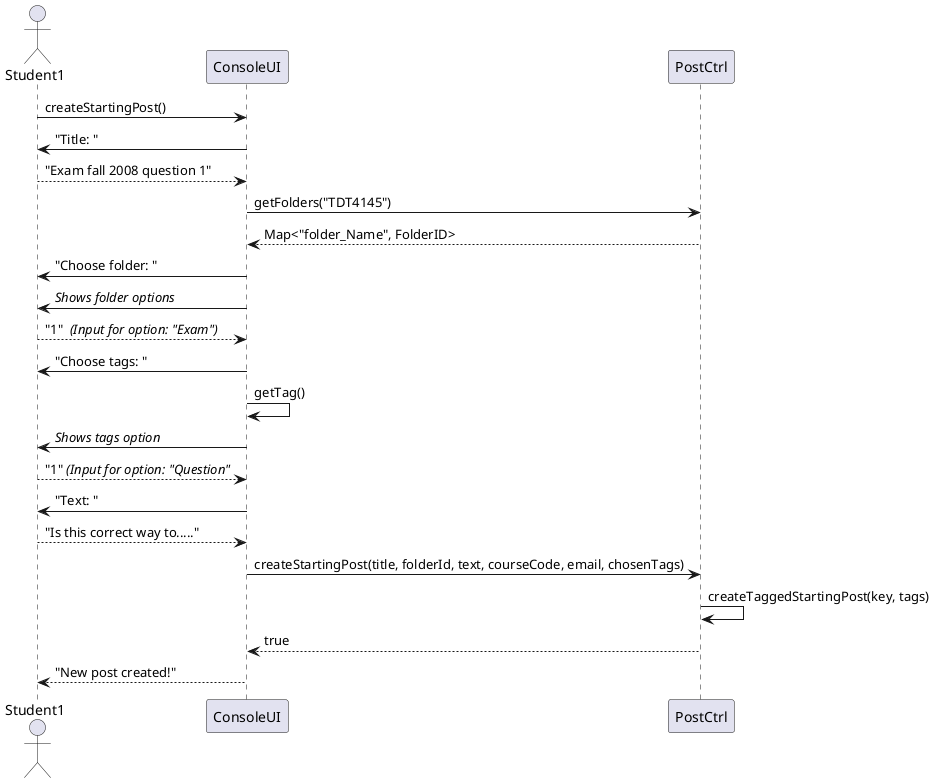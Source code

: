 @startuml
actor Student1
Student1 -> ConsoleUI: createStartingPost()
ConsoleUI -> Student1: "Title: "
Student1 --> ConsoleUI: "Exam fall 2008 question 1"
ConsoleUI -> PostCtrl: getFolders("TDT4145")
PostCtrl --> ConsoleUI: Map<"folder_Name", FolderID>
ConsoleUI -> Student1: "Choose folder: "
ConsoleUI -> Student1: //Shows folder options//
Student1 --> ConsoleUI: "1"  //(Input for option: "Exam")//
ConsoleUI -> Student1: "Choose tags: "
ConsoleUI -> ConsoleUI: getTag()
ConsoleUI -> Student1: //Shows tags option//
Student1 --> ConsoleUI: "1" //(Input for option: "Question"//
ConsoleUI -> Student1: "Text: "
Student1 --> ConsoleUI: "Is this correct way to....."
ConsoleUI -> PostCtrl: createStartingPost(title, folderId, text, courseCode, email, chosenTags)
PostCtrl -> PostCtrl: createTaggedStartingPost(key, tags)
PostCtrl --> ConsoleUI: true
ConsoleUI --> Student1: "New post created!"
@enduml
